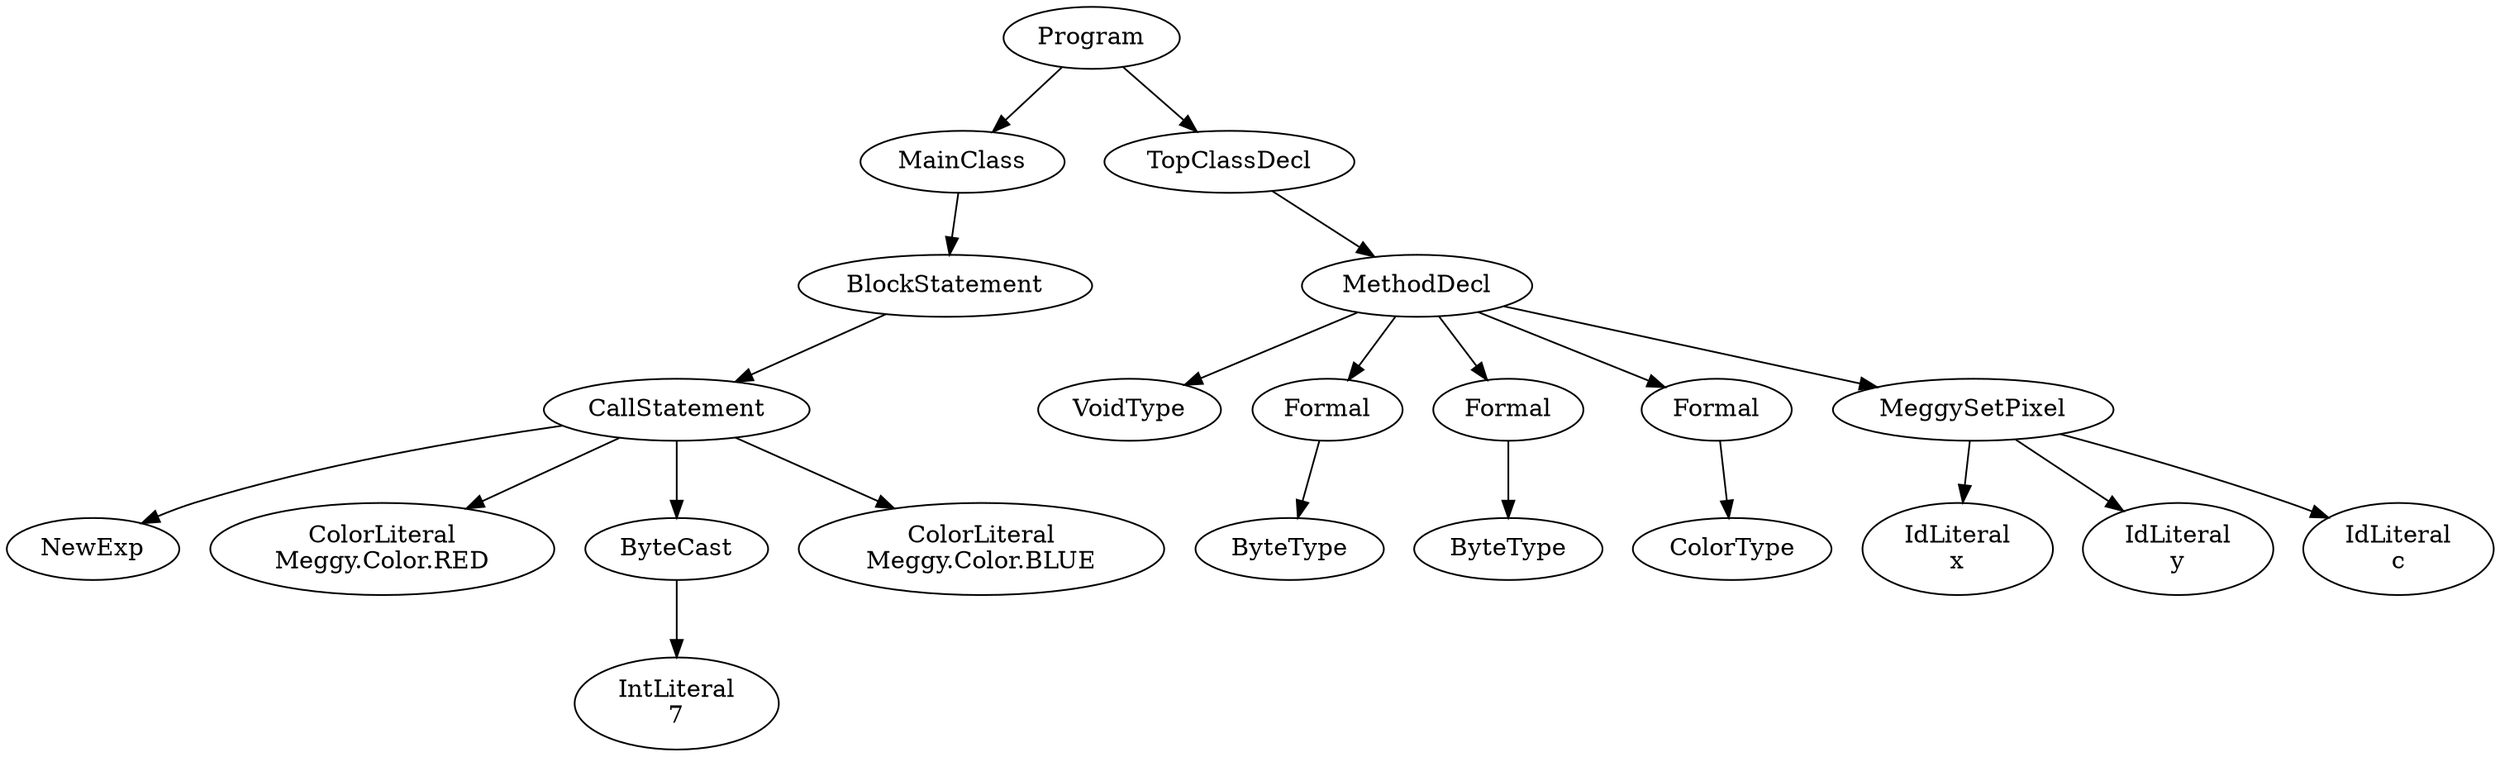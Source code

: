 digraph ASTGraph {
0 [ label="Program" ];
1 [ label="MainClass" ];
0 -> 1
2 [ label="BlockStatement" ];
1 -> 2
3 [ label="CallStatement" ];
2 -> 3
4 [ label="NewExp" ];
3 -> 4
5 [ label="ColorLiteral\nMeggy.Color.RED" ];
3 -> 5
6 [ label="ByteCast" ];
3 -> 6
7 [ label="IntLiteral\n7" ];
6 -> 7
8 [ label="ColorLiteral\nMeggy.Color.BLUE" ];
3 -> 8
9 [ label="TopClassDecl" ];
0 -> 9
10 [ label="MethodDecl" ];
9 -> 10
11 [ label="VoidType" ];
10 -> 11
12 [ label="Formal" ];
10 -> 12
13 [ label="ByteType" ];
12 -> 13
14 [ label="Formal" ];
10 -> 14
15 [ label="ByteType" ];
14 -> 15
16 [ label="Formal" ];
10 -> 16
17 [ label="ColorType" ];
16 -> 17
18 [ label="MeggySetPixel" ];
10 -> 18
19 [ label="IdLiteral\nx" ];
18 -> 19
20 [ label="IdLiteral\ny" ];
18 -> 20
21 [ label="IdLiteral\nc" ];
18 -> 21
}
